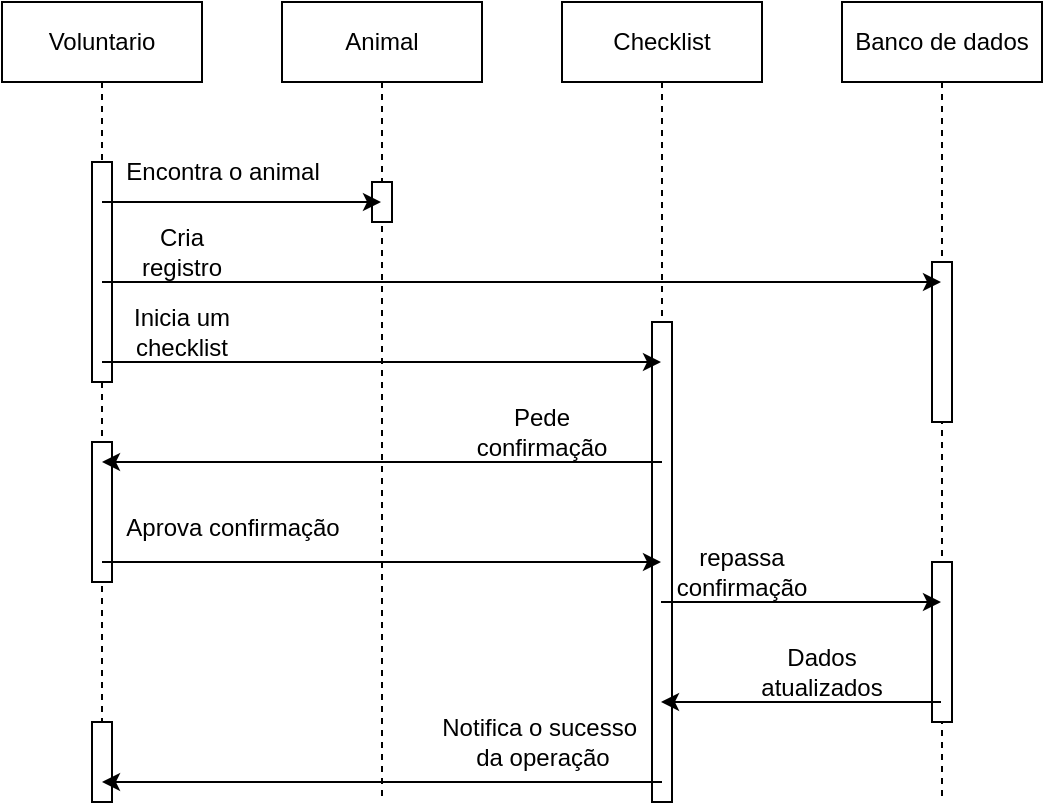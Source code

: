<mxfile version="24.3.1" type="github">
  <diagram name="Page-1" id="2YBvvXClWsGukQMizWep">
    <mxGraphModel dx="880" dy="460" grid="1" gridSize="10" guides="1" tooltips="1" connect="1" arrows="1" fold="1" page="1" pageScale="1" pageWidth="850" pageHeight="1100" math="0" shadow="0">
      <root>
        <mxCell id="0" />
        <mxCell id="1" parent="0" />
        <mxCell id="aM9ryv3xv72pqoxQDRHE-1" value="Animal" style="shape=umlLifeline;perimeter=lifelinePerimeter;whiteSpace=wrap;html=1;container=0;dropTarget=0;collapsible=0;recursiveResize=0;outlineConnect=0;portConstraint=eastwest;newEdgeStyle={&quot;edgeStyle&quot;:&quot;elbowEdgeStyle&quot;,&quot;elbow&quot;:&quot;vertical&quot;,&quot;curved&quot;:0,&quot;rounded&quot;:0};" parent="1" vertex="1">
          <mxGeometry x="180" y="40" width="100" height="400" as="geometry" />
        </mxCell>
        <mxCell id="aM9ryv3xv72pqoxQDRHE-2" value="" style="html=1;points=[];perimeter=orthogonalPerimeter;outlineConnect=0;targetShapes=umlLifeline;portConstraint=eastwest;newEdgeStyle={&quot;edgeStyle&quot;:&quot;elbowEdgeStyle&quot;,&quot;elbow&quot;:&quot;vertical&quot;,&quot;curved&quot;:0,&quot;rounded&quot;:0};" parent="aM9ryv3xv72pqoxQDRHE-1" vertex="1">
          <mxGeometry x="45" y="90" width="10" height="20" as="geometry" />
        </mxCell>
        <mxCell id="aM9ryv3xv72pqoxQDRHE-5" value="Voluntario" style="shape=umlLifeline;perimeter=lifelinePerimeter;whiteSpace=wrap;html=1;container=0;dropTarget=0;collapsible=0;recursiveResize=0;outlineConnect=0;portConstraint=eastwest;newEdgeStyle={&quot;edgeStyle&quot;:&quot;elbowEdgeStyle&quot;,&quot;elbow&quot;:&quot;vertical&quot;,&quot;curved&quot;:0,&quot;rounded&quot;:0};align=center;" parent="1" vertex="1">
          <mxGeometry x="40" y="40" width="100" height="400" as="geometry" />
        </mxCell>
        <mxCell id="3r6Falz4L4zFay4LmjTs-6" value="" style="html=1;points=[];perimeter=orthogonalPerimeter;outlineConnect=0;targetShapes=umlLifeline;portConstraint=eastwest;newEdgeStyle={&quot;edgeStyle&quot;:&quot;elbowEdgeStyle&quot;,&quot;elbow&quot;:&quot;vertical&quot;,&quot;curved&quot;:0,&quot;rounded&quot;:0};" parent="aM9ryv3xv72pqoxQDRHE-5" vertex="1">
          <mxGeometry x="45" y="80" width="10" height="110" as="geometry" />
        </mxCell>
        <mxCell id="3r6Falz4L4zFay4LmjTs-22" value="" style="html=1;points=[];perimeter=orthogonalPerimeter;outlineConnect=0;targetShapes=umlLifeline;portConstraint=eastwest;newEdgeStyle={&quot;edgeStyle&quot;:&quot;elbowEdgeStyle&quot;,&quot;elbow&quot;:&quot;vertical&quot;,&quot;curved&quot;:0,&quot;rounded&quot;:0};" parent="aM9ryv3xv72pqoxQDRHE-5" vertex="1">
          <mxGeometry x="45" y="220" width="10" height="70" as="geometry" />
        </mxCell>
        <mxCell id="advFXwIbkZiXUsXk4a_s-3" value="" style="html=1;points=[];perimeter=orthogonalPerimeter;outlineConnect=0;targetShapes=umlLifeline;portConstraint=eastwest;newEdgeStyle={&quot;edgeStyle&quot;:&quot;elbowEdgeStyle&quot;,&quot;elbow&quot;:&quot;vertical&quot;,&quot;curved&quot;:0,&quot;rounded&quot;:0};" parent="aM9ryv3xv72pqoxQDRHE-5" vertex="1">
          <mxGeometry x="45" y="360" width="10" height="40" as="geometry" />
        </mxCell>
        <mxCell id="3r6Falz4L4zFay4LmjTs-4" value="Checklist" style="shape=umlLifeline;perimeter=lifelinePerimeter;whiteSpace=wrap;html=1;container=0;dropTarget=0;collapsible=0;recursiveResize=0;outlineConnect=0;portConstraint=eastwest;newEdgeStyle={&quot;edgeStyle&quot;:&quot;elbowEdgeStyle&quot;,&quot;elbow&quot;:&quot;vertical&quot;,&quot;curved&quot;:0,&quot;rounded&quot;:0};align=center;" parent="1" vertex="1">
          <mxGeometry x="320" y="40" width="100" height="400" as="geometry" />
        </mxCell>
        <mxCell id="3r6Falz4L4zFay4LmjTs-13" value="" style="html=1;points=[];perimeter=orthogonalPerimeter;outlineConnect=0;targetShapes=umlLifeline;portConstraint=eastwest;newEdgeStyle={&quot;edgeStyle&quot;:&quot;elbowEdgeStyle&quot;,&quot;elbow&quot;:&quot;vertical&quot;,&quot;curved&quot;:0,&quot;rounded&quot;:0};" parent="3r6Falz4L4zFay4LmjTs-4" vertex="1">
          <mxGeometry x="45" y="160" width="10" height="240" as="geometry" />
        </mxCell>
        <mxCell id="3r6Falz4L4zFay4LmjTs-5" value="Banco de dados" style="shape=umlLifeline;perimeter=lifelinePerimeter;whiteSpace=wrap;html=1;container=0;dropTarget=0;collapsible=0;recursiveResize=0;outlineConnect=0;portConstraint=eastwest;newEdgeStyle={&quot;edgeStyle&quot;:&quot;elbowEdgeStyle&quot;,&quot;elbow&quot;:&quot;vertical&quot;,&quot;curved&quot;:0,&quot;rounded&quot;:0};align=center;" parent="1" vertex="1">
          <mxGeometry x="460" y="40" width="100" height="400" as="geometry" />
        </mxCell>
        <mxCell id="3r6Falz4L4zFay4LmjTs-7" value="" style="html=1;points=[];perimeter=orthogonalPerimeter;outlineConnect=0;targetShapes=umlLifeline;portConstraint=eastwest;newEdgeStyle={&quot;edgeStyle&quot;:&quot;elbowEdgeStyle&quot;,&quot;elbow&quot;:&quot;vertical&quot;,&quot;curved&quot;:0,&quot;rounded&quot;:0};" parent="3r6Falz4L4zFay4LmjTs-5" vertex="1">
          <mxGeometry x="45" y="130" width="10" height="80" as="geometry" />
        </mxCell>
        <mxCell id="3r6Falz4L4zFay4LmjTs-25" value="" style="html=1;points=[];perimeter=orthogonalPerimeter;outlineConnect=0;targetShapes=umlLifeline;portConstraint=eastwest;newEdgeStyle={&quot;edgeStyle&quot;:&quot;elbowEdgeStyle&quot;,&quot;elbow&quot;:&quot;vertical&quot;,&quot;curved&quot;:0,&quot;rounded&quot;:0};" parent="3r6Falz4L4zFay4LmjTs-5" vertex="1">
          <mxGeometry x="45" y="280" width="10" height="80" as="geometry" />
        </mxCell>
        <mxCell id="3r6Falz4L4zFay4LmjTs-8" value="" style="endArrow=classic;html=1;rounded=0;" parent="1" source="aM9ryv3xv72pqoxQDRHE-5" target="aM9ryv3xv72pqoxQDRHE-1" edge="1">
          <mxGeometry width="50" height="50" relative="1" as="geometry">
            <mxPoint x="160" y="270" as="sourcePoint" />
            <mxPoint x="210" y="220" as="targetPoint" />
            <Array as="points">
              <mxPoint x="160" y="140" />
            </Array>
          </mxGeometry>
        </mxCell>
        <mxCell id="3r6Falz4L4zFay4LmjTs-9" value="Encontra o animal" style="text;html=1;align=center;verticalAlign=middle;resizable=0;points=[];autosize=1;strokeColor=none;fillColor=none;" parent="1" vertex="1">
          <mxGeometry x="90" y="110" width="120" height="30" as="geometry" />
        </mxCell>
        <mxCell id="3r6Falz4L4zFay4LmjTs-10" value="" style="endArrow=classic;html=1;rounded=0;" parent="1" source="aM9ryv3xv72pqoxQDRHE-5" target="3r6Falz4L4zFay4LmjTs-5" edge="1">
          <mxGeometry width="50" height="50" relative="1" as="geometry">
            <mxPoint x="160" y="270" as="sourcePoint" />
            <mxPoint x="210" y="220" as="targetPoint" />
            <Array as="points">
              <mxPoint x="310" y="180" />
            </Array>
          </mxGeometry>
        </mxCell>
        <mxCell id="3r6Falz4L4zFay4LmjTs-11" value="Cria registro" style="text;html=1;align=center;verticalAlign=middle;whiteSpace=wrap;rounded=0;" parent="1" vertex="1">
          <mxGeometry x="100" y="150" width="60" height="30" as="geometry" />
        </mxCell>
        <mxCell id="3r6Falz4L4zFay4LmjTs-12" value="Inicia um checklist" style="text;html=1;align=center;verticalAlign=middle;whiteSpace=wrap;rounded=0;" parent="1" vertex="1">
          <mxGeometry x="100" y="190" width="60" height="30" as="geometry" />
        </mxCell>
        <mxCell id="3r6Falz4L4zFay4LmjTs-14" value="" style="endArrow=classic;html=1;rounded=0;" parent="1" source="aM9ryv3xv72pqoxQDRHE-5" target="3r6Falz4L4zFay4LmjTs-4" edge="1">
          <mxGeometry width="50" height="50" relative="1" as="geometry">
            <mxPoint x="160" y="270" as="sourcePoint" />
            <mxPoint x="210" y="220" as="targetPoint" />
            <Array as="points">
              <mxPoint x="220" y="220" />
            </Array>
          </mxGeometry>
        </mxCell>
        <mxCell id="3r6Falz4L4zFay4LmjTs-21" value="" style="endArrow=classic;html=1;rounded=0;" parent="1" edge="1">
          <mxGeometry width="50" height="50" relative="1" as="geometry">
            <mxPoint x="370" y="270" as="sourcePoint" />
            <mxPoint x="90" y="270" as="targetPoint" />
          </mxGeometry>
        </mxCell>
        <mxCell id="3r6Falz4L4zFay4LmjTs-24" value="Pede confirmação" style="text;html=1;align=center;verticalAlign=middle;whiteSpace=wrap;rounded=0;" parent="1" vertex="1">
          <mxGeometry x="280" y="240" width="60" height="30" as="geometry" />
        </mxCell>
        <mxCell id="3r6Falz4L4zFay4LmjTs-26" value="" style="endArrow=classic;html=1;rounded=0;" parent="1" target="3r6Falz4L4zFay4LmjTs-4" edge="1">
          <mxGeometry width="50" height="50" relative="1" as="geometry">
            <mxPoint x="90" y="320" as="sourcePoint" />
            <mxPoint x="510" y="320" as="targetPoint" />
          </mxGeometry>
        </mxCell>
        <mxCell id="3r6Falz4L4zFay4LmjTs-27" value="Aprova confirmação" style="text;html=1;align=center;verticalAlign=middle;resizable=0;points=[];autosize=1;strokeColor=none;fillColor=none;" parent="1" vertex="1">
          <mxGeometry x="90" y="288" width="130" height="30" as="geometry" />
        </mxCell>
        <mxCell id="3r6Falz4L4zFay4LmjTs-28" value="" style="endArrow=classic;html=1;rounded=0;" parent="1" edge="1">
          <mxGeometry width="50" height="50" relative="1" as="geometry">
            <mxPoint x="369.5" y="340" as="sourcePoint" />
            <mxPoint x="509.5" y="340" as="targetPoint" />
          </mxGeometry>
        </mxCell>
        <mxCell id="3r6Falz4L4zFay4LmjTs-29" value="repassa confirmação" style="text;html=1;align=center;verticalAlign=middle;whiteSpace=wrap;rounded=0;" parent="1" vertex="1">
          <mxGeometry x="380" y="310" width="60" height="30" as="geometry" />
        </mxCell>
        <mxCell id="advFXwIbkZiXUsXk4a_s-1" value="" style="endArrow=classic;html=1;rounded=0;" parent="1" edge="1">
          <mxGeometry width="50" height="50" relative="1" as="geometry">
            <mxPoint x="509.5" y="390" as="sourcePoint" />
            <mxPoint x="369.5" y="390" as="targetPoint" />
          </mxGeometry>
        </mxCell>
        <mxCell id="advFXwIbkZiXUsXk4a_s-2" value="Dados atualizados" style="text;html=1;align=center;verticalAlign=middle;whiteSpace=wrap;rounded=0;" parent="1" vertex="1">
          <mxGeometry x="410" y="360" width="80" height="30" as="geometry" />
        </mxCell>
        <mxCell id="advFXwIbkZiXUsXk4a_s-4" value="" style="endArrow=classic;html=1;rounded=0;" parent="1" edge="1">
          <mxGeometry width="50" height="50" relative="1" as="geometry">
            <mxPoint x="370" y="430" as="sourcePoint" />
            <mxPoint x="90" y="430" as="targetPoint" />
          </mxGeometry>
        </mxCell>
        <mxCell id="advFXwIbkZiXUsXk4a_s-7" value="Notifica o sucesso&amp;nbsp;&lt;div&gt;da operação&lt;/div&gt;" style="text;html=1;align=center;verticalAlign=middle;resizable=0;points=[];autosize=1;strokeColor=none;fillColor=none;" parent="1" vertex="1">
          <mxGeometry x="250" y="390" width="120" height="40" as="geometry" />
        </mxCell>
      </root>
    </mxGraphModel>
  </diagram>
</mxfile>

